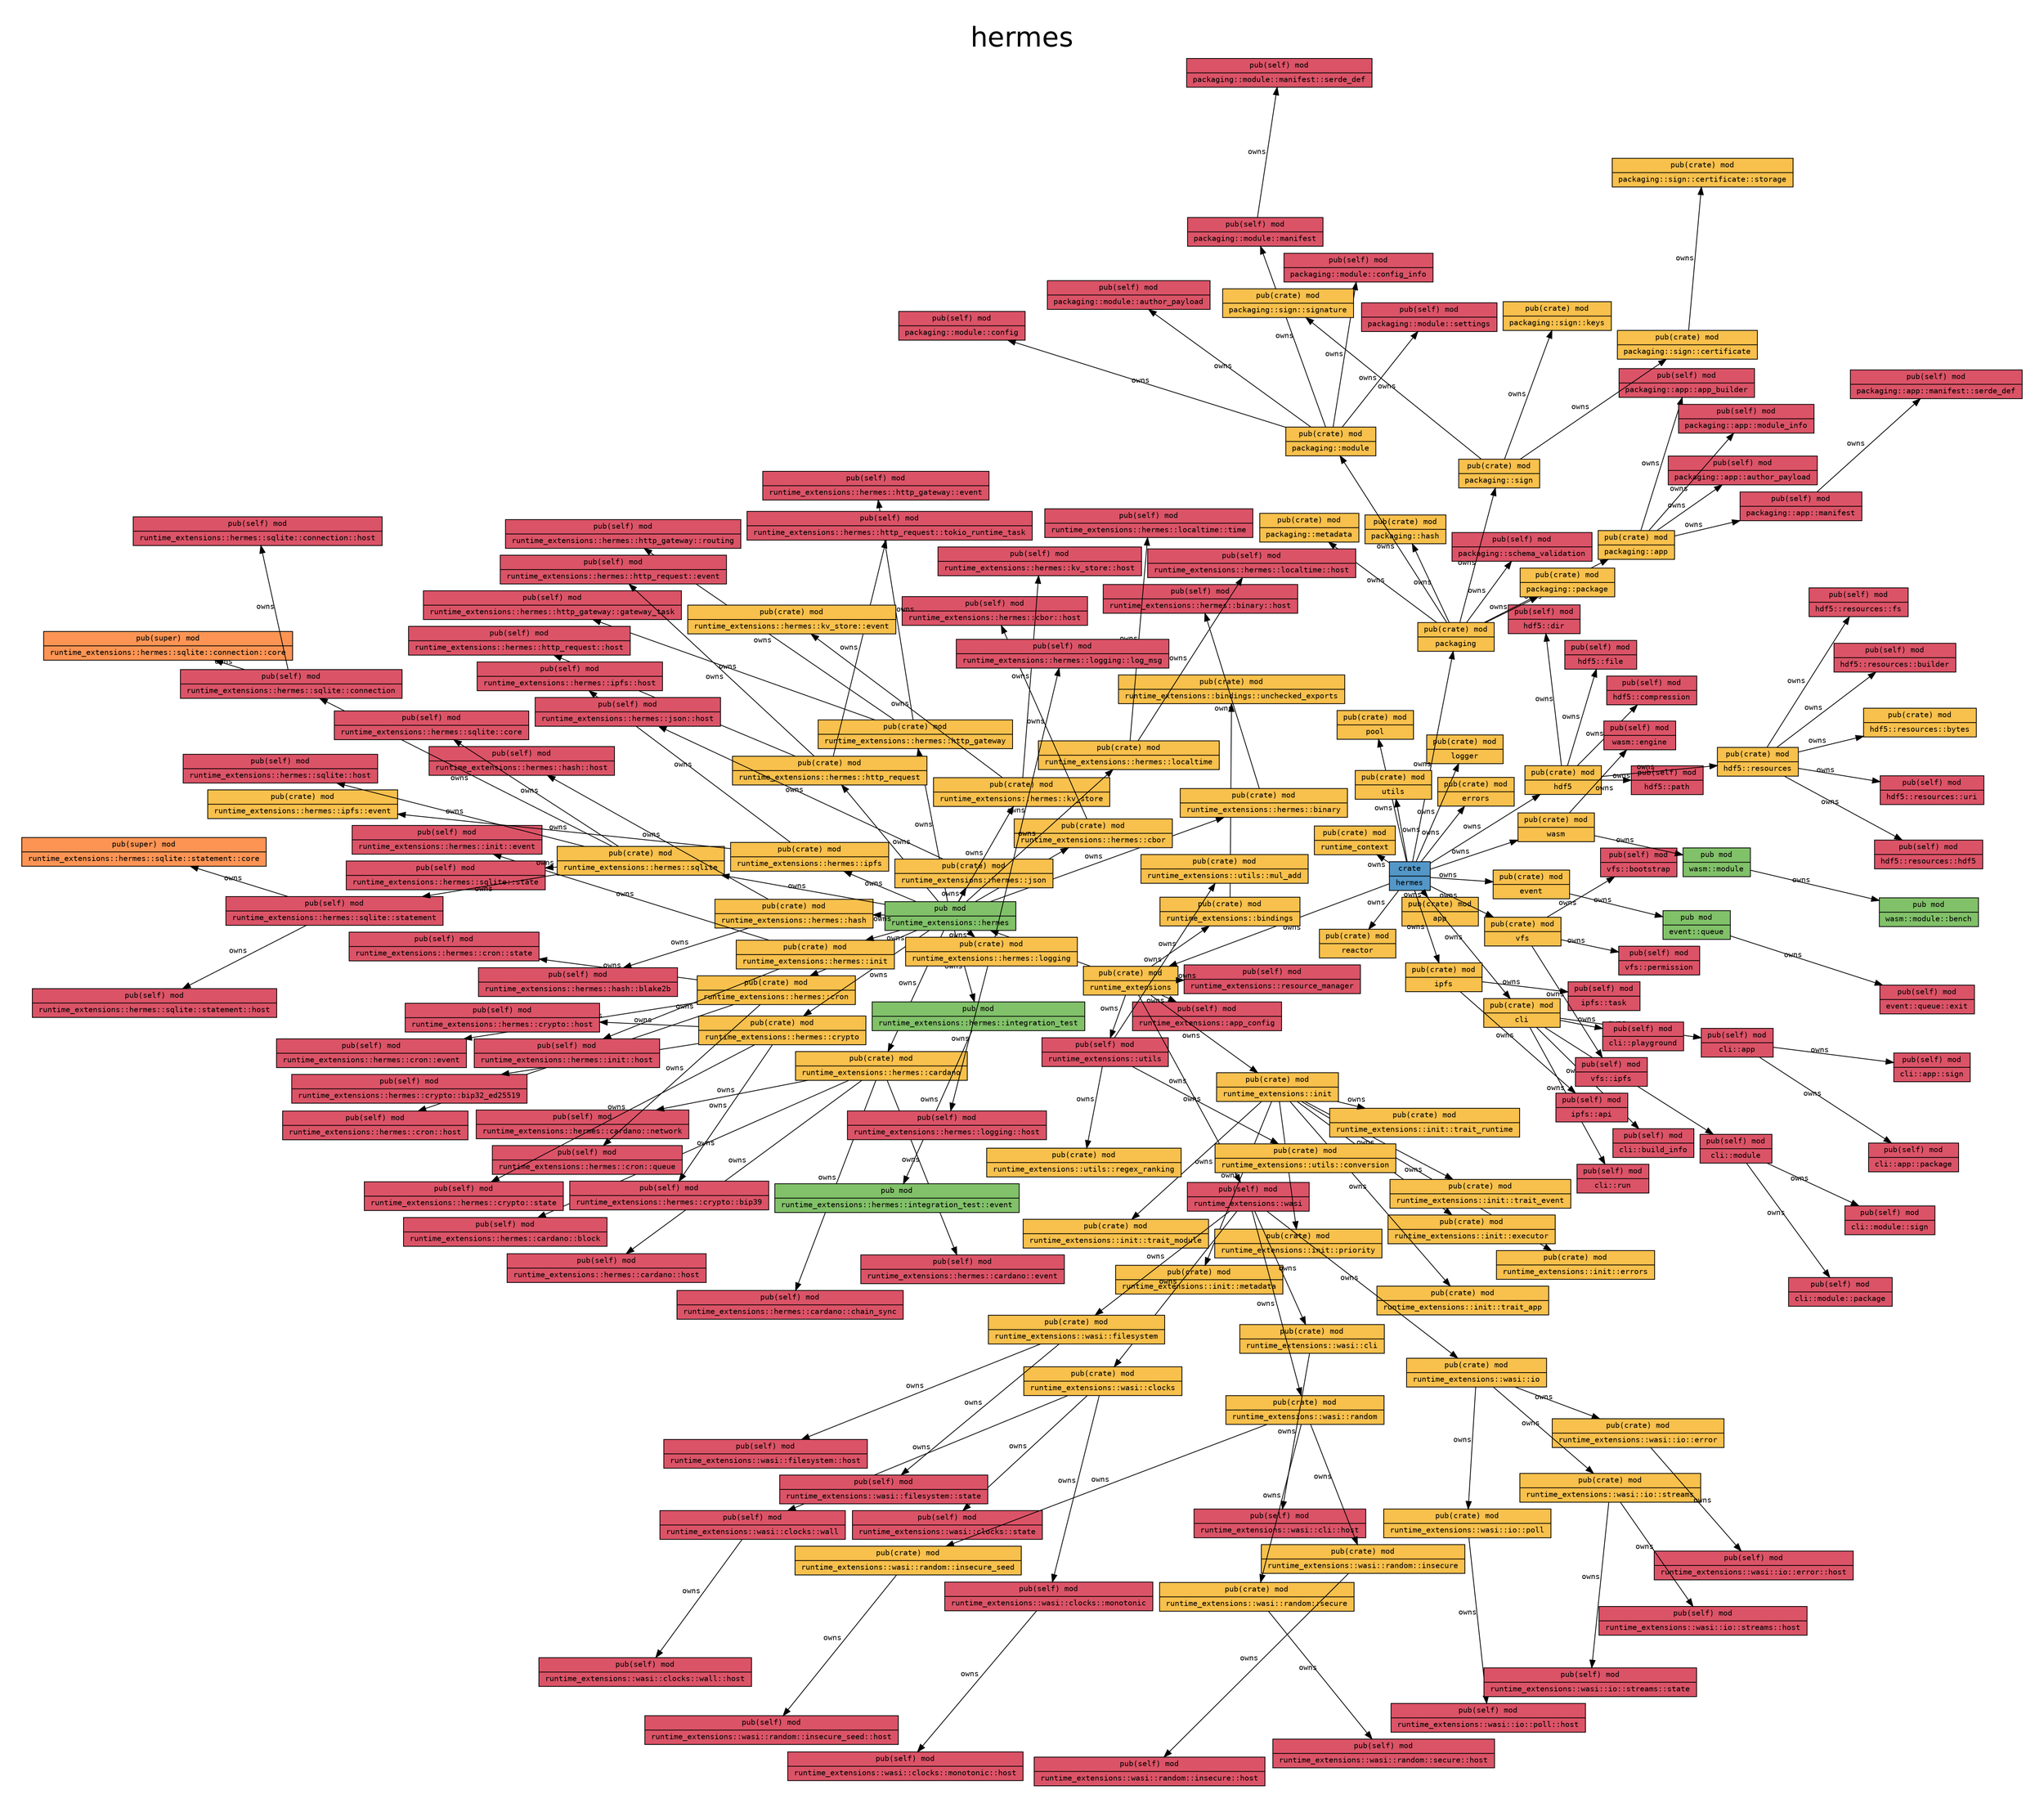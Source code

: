 digraph {

    graph [
        label="hermes",
        labelloc=t,

        pad=0.4,

        // Consider rendering the graph using a different layout algorithm, such as:
        // [dot, neato, twopi, circo, fdp, sfdp]
        layout=neato,
        overlap=false,
        splines="line",
        rankdir=LR,

        fontname="Helvetica", 
        fontsize="36",
    ];

    node [
        fontname="monospace",
        fontsize="10",
        shape="record",
        style="filled",
    ];

    edge [
        fontname="monospace",
        fontsize="10",
    ];

    "hermes" [label="crate|hermes", fillcolor="#5397c8"]; // "crate" node
    "hermes::app" [label="pub(crate) mod|app", fillcolor="#f8c04c"]; // "mod" node
    "hermes::cli" [label="pub(crate) mod|cli", fillcolor="#f8c04c"]; // "mod" node
    "hermes::cli::app" [label="pub(self) mod|cli::app", fillcolor="#db5367"]; // "mod" node
    "hermes::cli::app::package" [label="pub(self) mod|cli::app::package", fillcolor="#db5367"]; // "mod" node
    "hermes::cli::app::sign" [label="pub(self) mod|cli::app::sign", fillcolor="#db5367"]; // "mod" node
    "hermes::cli::build_info" [label="pub(self) mod|cli::build_info", fillcolor="#db5367"]; // "mod" node
    "hermes::cli::module" [label="pub(self) mod|cli::module", fillcolor="#db5367"]; // "mod" node
    "hermes::cli::module::package" [label="pub(self) mod|cli::module::package", fillcolor="#db5367"]; // "mod" node
    "hermes::cli::module::sign" [label="pub(self) mod|cli::module::sign", fillcolor="#db5367"]; // "mod" node
    "hermes::cli::playground" [label="pub(self) mod|cli::playground", fillcolor="#db5367"]; // "mod" node
    "hermes::cli::run" [label="pub(self) mod|cli::run", fillcolor="#db5367"]; // "mod" node
    "hermes::errors" [label="pub(crate) mod|errors", fillcolor="#f8c04c"]; // "mod" node
    "hermes::event" [label="pub(crate) mod|event", fillcolor="#f8c04c"]; // "mod" node
    "hermes::event::queue" [label="pub mod|event::queue", fillcolor="#81c169"]; // "mod" node
    "hermes::event::queue::exit" [label="pub(self) mod|event::queue::exit", fillcolor="#db5367"]; // "mod" node
    "hermes::hdf5" [label="pub(crate) mod|hdf5", fillcolor="#f8c04c"]; // "mod" node
    "hermes::hdf5::compression" [label="pub(self) mod|hdf5::compression", fillcolor="#db5367"]; // "mod" node
    "hermes::hdf5::dir" [label="pub(self) mod|hdf5::dir", fillcolor="#db5367"]; // "mod" node
    "hermes::hdf5::file" [label="pub(self) mod|hdf5::file", fillcolor="#db5367"]; // "mod" node
    "hermes::hdf5::path" [label="pub(self) mod|hdf5::path", fillcolor="#db5367"]; // "mod" node
    "hermes::hdf5::resources" [label="pub(crate) mod|hdf5::resources", fillcolor="#f8c04c"]; // "mod" node
    "hermes::hdf5::resources::builder" [label="pub(self) mod|hdf5::resources::builder", fillcolor="#db5367"]; // "mod" node
    "hermes::hdf5::resources::bytes" [label="pub(crate) mod|hdf5::resources::bytes", fillcolor="#f8c04c"]; // "mod" node
    "hermes::hdf5::resources::fs" [label="pub(self) mod|hdf5::resources::fs", fillcolor="#db5367"]; // "mod" node
    "hermes::hdf5::resources::hdf5" [label="pub(self) mod|hdf5::resources::hdf5", fillcolor="#db5367"]; // "mod" node
    "hermes::hdf5::resources::uri" [label="pub(self) mod|hdf5::resources::uri", fillcolor="#db5367"]; // "mod" node
    "hermes::ipfs" [label="pub(crate) mod|ipfs", fillcolor="#f8c04c"]; // "mod" node
    "hermes::ipfs::api" [label="pub(self) mod|ipfs::api", fillcolor="#db5367"]; // "mod" node
    "hermes::ipfs::task" [label="pub(self) mod|ipfs::task", fillcolor="#db5367"]; // "mod" node
    "hermes::logger" [label="pub(crate) mod|logger", fillcolor="#f8c04c"]; // "mod" node
    "hermes::packaging" [label="pub(crate) mod|packaging", fillcolor="#f8c04c"]; // "mod" node
    "hermes::packaging::app" [label="pub(crate) mod|packaging::app", fillcolor="#f8c04c"]; // "mod" node
    "hermes::packaging::app::app_builder" [label="pub(self) mod|packaging::app::app_builder", fillcolor="#db5367"]; // "mod" node
    "hermes::packaging::app::author_payload" [label="pub(self) mod|packaging::app::author_payload", fillcolor="#db5367"]; // "mod" node
    "hermes::packaging::app::manifest" [label="pub(self) mod|packaging::app::manifest", fillcolor="#db5367"]; // "mod" node
    "hermes::packaging::app::manifest::serde_def" [label="pub(self) mod|packaging::app::manifest::serde_def", fillcolor="#db5367"]; // "mod" node
    "hermes::packaging::app::module_info" [label="pub(self) mod|packaging::app::module_info", fillcolor="#db5367"]; // "mod" node
    "hermes::packaging::hash" [label="pub(crate) mod|packaging::hash", fillcolor="#f8c04c"]; // "mod" node
    "hermes::packaging::metadata" [label="pub(crate) mod|packaging::metadata", fillcolor="#f8c04c"]; // "mod" node
    "hermes::packaging::module" [label="pub(crate) mod|packaging::module", fillcolor="#f8c04c"]; // "mod" node
    "hermes::packaging::module::author_payload" [label="pub(self) mod|packaging::module::author_payload", fillcolor="#db5367"]; // "mod" node
    "hermes::packaging::module::config" [label="pub(self) mod|packaging::module::config", fillcolor="#db5367"]; // "mod" node
    "hermes::packaging::module::config_info" [label="pub(self) mod|packaging::module::config_info", fillcolor="#db5367"]; // "mod" node
    "hermes::packaging::module::manifest" [label="pub(self) mod|packaging::module::manifest", fillcolor="#db5367"]; // "mod" node
    "hermes::packaging::module::manifest::serde_def" [label="pub(self) mod|packaging::module::manifest::serde_def", fillcolor="#db5367"]; // "mod" node
    "hermes::packaging::module::settings" [label="pub(self) mod|packaging::module::settings", fillcolor="#db5367"]; // "mod" node
    "hermes::packaging::package" [label="pub(crate) mod|packaging::package", fillcolor="#f8c04c"]; // "mod" node
    "hermes::packaging::schema_validation" [label="pub(self) mod|packaging::schema_validation", fillcolor="#db5367"]; // "mod" node
    "hermes::packaging::sign" [label="pub(crate) mod|packaging::sign", fillcolor="#f8c04c"]; // "mod" node
    "hermes::packaging::sign::certificate" [label="pub(crate) mod|packaging::sign::certificate", fillcolor="#f8c04c"]; // "mod" node
    "hermes::packaging::sign::certificate::storage" [label="pub(crate) mod|packaging::sign::certificate::storage", fillcolor="#f8c04c"]; // "mod" node
    "hermes::packaging::sign::keys" [label="pub(crate) mod|packaging::sign::keys", fillcolor="#f8c04c"]; // "mod" node
    "hermes::packaging::sign::signature" [label="pub(crate) mod|packaging::sign::signature", fillcolor="#f8c04c"]; // "mod" node
    "hermes::pool" [label="pub(crate) mod|pool", fillcolor="#f8c04c"]; // "mod" node
    "hermes::reactor" [label="pub(crate) mod|reactor", fillcolor="#f8c04c"]; // "mod" node
    "hermes::runtime_context" [label="pub(crate) mod|runtime_context", fillcolor="#f8c04c"]; // "mod" node
    "hermes::runtime_extensions" [label="pub(crate) mod|runtime_extensions", fillcolor="#f8c04c"]; // "mod" node
    "hermes::runtime_extensions::app_config" [label="pub(self) mod|runtime_extensions::app_config", fillcolor="#db5367"]; // "mod" node
    "hermes::runtime_extensions::bindings" [label="pub(crate) mod|runtime_extensions::bindings", fillcolor="#f8c04c"]; // "mod" node
    "hermes::runtime_extensions::bindings::unchecked_exports" [label="pub(crate) mod|runtime_extensions::bindings::unchecked_exports", fillcolor="#f8c04c"]; // "mod" node
    "hermes::runtime_extensions::hermes" [label="pub mod|runtime_extensions::hermes", fillcolor="#81c169"]; // "mod" node
    "hermes::runtime_extensions::hermes::binary" [label="pub(crate) mod|runtime_extensions::hermes::binary", fillcolor="#f8c04c"]; // "mod" node
    "hermes::runtime_extensions::hermes::binary::host" [label="pub(self) mod|runtime_extensions::hermes::binary::host", fillcolor="#db5367"]; // "mod" node
    "hermes::runtime_extensions::hermes::cardano" [label="pub(crate) mod|runtime_extensions::hermes::cardano", fillcolor="#f8c04c"]; // "mod" node
    "hermes::runtime_extensions::hermes::cardano::block" [label="pub(self) mod|runtime_extensions::hermes::cardano::block", fillcolor="#db5367"]; // "mod" node
    "hermes::runtime_extensions::hermes::cardano::chain_sync" [label="pub(self) mod|runtime_extensions::hermes::cardano::chain_sync", fillcolor="#db5367"]; // "mod" node
    "hermes::runtime_extensions::hermes::cardano::event" [label="pub(self) mod|runtime_extensions::hermes::cardano::event", fillcolor="#db5367"]; // "mod" node
    "hermes::runtime_extensions::hermes::cardano::host" [label="pub(self) mod|runtime_extensions::hermes::cardano::host", fillcolor="#db5367"]; // "mod" node
    "hermes::runtime_extensions::hermes::cardano::network" [label="pub(self) mod|runtime_extensions::hermes::cardano::network", fillcolor="#db5367"]; // "mod" node
    "hermes::runtime_extensions::hermes::cbor" [label="pub(crate) mod|runtime_extensions::hermes::cbor", fillcolor="#f8c04c"]; // "mod" node
    "hermes::runtime_extensions::hermes::cbor::host" [label="pub(self) mod|runtime_extensions::hermes::cbor::host", fillcolor="#db5367"]; // "mod" node
    "hermes::runtime_extensions::hermes::cron" [label="pub(crate) mod|runtime_extensions::hermes::cron", fillcolor="#f8c04c"]; // "mod" node
    "hermes::runtime_extensions::hermes::cron::event" [label="pub(self) mod|runtime_extensions::hermes::cron::event", fillcolor="#db5367"]; // "mod" node
    "hermes::runtime_extensions::hermes::cron::host" [label="pub(self) mod|runtime_extensions::hermes::cron::host", fillcolor="#db5367"]; // "mod" node
    "hermes::runtime_extensions::hermes::cron::queue" [label="pub(self) mod|runtime_extensions::hermes::cron::queue", fillcolor="#db5367"]; // "mod" node
    "hermes::runtime_extensions::hermes::cron::state" [label="pub(self) mod|runtime_extensions::hermes::cron::state", fillcolor="#db5367"]; // "mod" node
    "hermes::runtime_extensions::hermes::crypto" [label="pub(crate) mod|runtime_extensions::hermes::crypto", fillcolor="#f8c04c"]; // "mod" node
    "hermes::runtime_extensions::hermes::crypto::bip32_ed25519" [label="pub(self) mod|runtime_extensions::hermes::crypto::bip32_ed25519", fillcolor="#db5367"]; // "mod" node
    "hermes::runtime_extensions::hermes::crypto::bip39" [label="pub(self) mod|runtime_extensions::hermes::crypto::bip39", fillcolor="#db5367"]; // "mod" node
    "hermes::runtime_extensions::hermes::crypto::host" [label="pub(self) mod|runtime_extensions::hermes::crypto::host", fillcolor="#db5367"]; // "mod" node
    "hermes::runtime_extensions::hermes::crypto::state" [label="pub(self) mod|runtime_extensions::hermes::crypto::state", fillcolor="#db5367"]; // "mod" node
    "hermes::runtime_extensions::hermes::hash" [label="pub(crate) mod|runtime_extensions::hermes::hash", fillcolor="#f8c04c"]; // "mod" node
    "hermes::runtime_extensions::hermes::hash::blake2b" [label="pub(self) mod|runtime_extensions::hermes::hash::blake2b", fillcolor="#db5367"]; // "mod" node
    "hermes::runtime_extensions::hermes::hash::host" [label="pub(self) mod|runtime_extensions::hermes::hash::host", fillcolor="#db5367"]; // "mod" node
    "hermes::runtime_extensions::hermes::http_gateway" [label="pub(crate) mod|runtime_extensions::hermes::http_gateway", fillcolor="#f8c04c"]; // "mod" node
    "hermes::runtime_extensions::hermes::http_gateway::event" [label="pub(self) mod|runtime_extensions::hermes::http_gateway::event", fillcolor="#db5367"]; // "mod" node
    "hermes::runtime_extensions::hermes::http_gateway::gateway_task" [label="pub(self) mod|runtime_extensions::hermes::http_gateway::gateway_task", fillcolor="#db5367"]; // "mod" node
    "hermes::runtime_extensions::hermes::http_gateway::routing" [label="pub(self) mod|runtime_extensions::hermes::http_gateway::routing", fillcolor="#db5367"]; // "mod" node
    "hermes::runtime_extensions::hermes::http_request" [label="pub(crate) mod|runtime_extensions::hermes::http_request", fillcolor="#f8c04c"]; // "mod" node
    "hermes::runtime_extensions::hermes::http_request::event" [label="pub(self) mod|runtime_extensions::hermes::http_request::event", fillcolor="#db5367"]; // "mod" node
    "hermes::runtime_extensions::hermes::http_request::host" [label="pub(self) mod|runtime_extensions::hermes::http_request::host", fillcolor="#db5367"]; // "mod" node
    "hermes::runtime_extensions::hermes::http_request::tokio_runtime_task" [label="pub(self) mod|runtime_extensions::hermes::http_request::tokio_runtime_task", fillcolor="#db5367"]; // "mod" node
    "hermes::runtime_extensions::hermes::init" [label="pub(crate) mod|runtime_extensions::hermes::init", fillcolor="#f8c04c"]; // "mod" node
    "hermes::runtime_extensions::hermes::init::event" [label="pub(self) mod|runtime_extensions::hermes::init::event", fillcolor="#db5367"]; // "mod" node
    "hermes::runtime_extensions::hermes::init::host" [label="pub(self) mod|runtime_extensions::hermes::init::host", fillcolor="#db5367"]; // "mod" node
    "hermes::runtime_extensions::hermes::integration_test" [label="pub mod|runtime_extensions::hermes::integration_test", fillcolor="#81c169"]; // "mod" node
    "hermes::runtime_extensions::hermes::integration_test::event" [label="pub mod|runtime_extensions::hermes::integration_test::event", fillcolor="#81c169"]; // "mod" node
    "hermes::runtime_extensions::hermes::ipfs" [label="pub(crate) mod|runtime_extensions::hermes::ipfs", fillcolor="#f8c04c"]; // "mod" node
    "hermes::runtime_extensions::hermes::ipfs::event" [label="pub(crate) mod|runtime_extensions::hermes::ipfs::event", fillcolor="#f8c04c"]; // "mod" node
    "hermes::runtime_extensions::hermes::ipfs::host" [label="pub(self) mod|runtime_extensions::hermes::ipfs::host", fillcolor="#db5367"]; // "mod" node
    "hermes::runtime_extensions::hermes::json" [label="pub(crate) mod|runtime_extensions::hermes::json", fillcolor="#f8c04c"]; // "mod" node
    "hermes::runtime_extensions::hermes::json::host" [label="pub(self) mod|runtime_extensions::hermes::json::host", fillcolor="#db5367"]; // "mod" node
    "hermes::runtime_extensions::hermes::kv_store" [label="pub(crate) mod|runtime_extensions::hermes::kv_store", fillcolor="#f8c04c"]; // "mod" node
    "hermes::runtime_extensions::hermes::kv_store::event" [label="pub(crate) mod|runtime_extensions::hermes::kv_store::event", fillcolor="#f8c04c"]; // "mod" node
    "hermes::runtime_extensions::hermes::kv_store::host" [label="pub(self) mod|runtime_extensions::hermes::kv_store::host", fillcolor="#db5367"]; // "mod" node
    "hermes::runtime_extensions::hermes::localtime" [label="pub(crate) mod|runtime_extensions::hermes::localtime", fillcolor="#f8c04c"]; // "mod" node
    "hermes::runtime_extensions::hermes::localtime::host" [label="pub(self) mod|runtime_extensions::hermes::localtime::host", fillcolor="#db5367"]; // "mod" node
    "hermes::runtime_extensions::hermes::localtime::time" [label="pub(self) mod|runtime_extensions::hermes::localtime::time", fillcolor="#db5367"]; // "mod" node
    "hermes::runtime_extensions::hermes::logging" [label="pub(crate) mod|runtime_extensions::hermes::logging", fillcolor="#f8c04c"]; // "mod" node
    "hermes::runtime_extensions::hermes::logging::host" [label="pub(self) mod|runtime_extensions::hermes::logging::host", fillcolor="#db5367"]; // "mod" node
    "hermes::runtime_extensions::hermes::logging::log_msg" [label="pub(self) mod|runtime_extensions::hermes::logging::log_msg", fillcolor="#db5367"]; // "mod" node
    "hermes::runtime_extensions::hermes::sqlite" [label="pub(crate) mod|runtime_extensions::hermes::sqlite", fillcolor="#f8c04c"]; // "mod" node
    "hermes::runtime_extensions::hermes::sqlite::connection" [label="pub(self) mod|runtime_extensions::hermes::sqlite::connection", fillcolor="#db5367"]; // "mod" node
    "hermes::runtime_extensions::hermes::sqlite::connection::core" [label="pub(super) mod|runtime_extensions::hermes::sqlite::connection::core", fillcolor="#fe9454"]; // "mod" node
    "hermes::runtime_extensions::hermes::sqlite::connection::host" [label="pub(self) mod|runtime_extensions::hermes::sqlite::connection::host", fillcolor="#db5367"]; // "mod" node
    "hermes::runtime_extensions::hermes::sqlite::core" [label="pub(self) mod|runtime_extensions::hermes::sqlite::core", fillcolor="#db5367"]; // "mod" node
    "hermes::runtime_extensions::hermes::sqlite::host" [label="pub(self) mod|runtime_extensions::hermes::sqlite::host", fillcolor="#db5367"]; // "mod" node
    "hermes::runtime_extensions::hermes::sqlite::state" [label="pub(self) mod|runtime_extensions::hermes::sqlite::state", fillcolor="#db5367"]; // "mod" node
    "hermes::runtime_extensions::hermes::sqlite::statement" [label="pub(self) mod|runtime_extensions::hermes::sqlite::statement", fillcolor="#db5367"]; // "mod" node
    "hermes::runtime_extensions::hermes::sqlite::statement::core" [label="pub(super) mod|runtime_extensions::hermes::sqlite::statement::core", fillcolor="#fe9454"]; // "mod" node
    "hermes::runtime_extensions::hermes::sqlite::statement::host" [label="pub(self) mod|runtime_extensions::hermes::sqlite::statement::host", fillcolor="#db5367"]; // "mod" node
    "hermes::runtime_extensions::init" [label="pub(crate) mod|runtime_extensions::init", fillcolor="#f8c04c"]; // "mod" node
    "hermes::runtime_extensions::init::errors" [label="pub(crate) mod|runtime_extensions::init::errors", fillcolor="#f8c04c"]; // "mod" node
    "hermes::runtime_extensions::init::executor" [label="pub(crate) mod|runtime_extensions::init::executor", fillcolor="#f8c04c"]; // "mod" node
    "hermes::runtime_extensions::init::metadata" [label="pub(crate) mod|runtime_extensions::init::metadata", fillcolor="#f8c04c"]; // "mod" node
    "hermes::runtime_extensions::init::priority" [label="pub(crate) mod|runtime_extensions::init::priority", fillcolor="#f8c04c"]; // "mod" node
    "hermes::runtime_extensions::init::trait_app" [label="pub(crate) mod|runtime_extensions::init::trait_app", fillcolor="#f8c04c"]; // "mod" node
    "hermes::runtime_extensions::init::trait_event" [label="pub(crate) mod|runtime_extensions::init::trait_event", fillcolor="#f8c04c"]; // "mod" node
    "hermes::runtime_extensions::init::trait_module" [label="pub(crate) mod|runtime_extensions::init::trait_module", fillcolor="#f8c04c"]; // "mod" node
    "hermes::runtime_extensions::init::trait_runtime" [label="pub(crate) mod|runtime_extensions::init::trait_runtime", fillcolor="#f8c04c"]; // "mod" node
    "hermes::runtime_extensions::resource_manager" [label="pub(self) mod|runtime_extensions::resource_manager", fillcolor="#db5367"]; // "mod" node
    "hermes::runtime_extensions::utils" [label="pub(self) mod|runtime_extensions::utils", fillcolor="#db5367"]; // "mod" node
    "hermes::runtime_extensions::utils::conversion" [label="pub(crate) mod|runtime_extensions::utils::conversion", fillcolor="#f8c04c"]; // "mod" node
    "hermes::runtime_extensions::utils::mul_add" [label="pub(crate) mod|runtime_extensions::utils::mul_add", fillcolor="#f8c04c"]; // "mod" node
    "hermes::runtime_extensions::utils::regex_ranking" [label="pub(crate) mod|runtime_extensions::utils::regex_ranking", fillcolor="#f8c04c"]; // "mod" node
    "hermes::runtime_extensions::wasi" [label="pub(self) mod|runtime_extensions::wasi", fillcolor="#db5367"]; // "mod" node
    "hermes::runtime_extensions::wasi::cli" [label="pub(crate) mod|runtime_extensions::wasi::cli", fillcolor="#f8c04c"]; // "mod" node
    "hermes::runtime_extensions::wasi::cli::host" [label="pub(self) mod|runtime_extensions::wasi::cli::host", fillcolor="#db5367"]; // "mod" node
    "hermes::runtime_extensions::wasi::clocks" [label="pub(crate) mod|runtime_extensions::wasi::clocks", fillcolor="#f8c04c"]; // "mod" node
    "hermes::runtime_extensions::wasi::clocks::monotonic" [label="pub(self) mod|runtime_extensions::wasi::clocks::monotonic", fillcolor="#db5367"]; // "mod" node
    "hermes::runtime_extensions::wasi::clocks::monotonic::host" [label="pub(self) mod|runtime_extensions::wasi::clocks::monotonic::host", fillcolor="#db5367"]; // "mod" node
    "hermes::runtime_extensions::wasi::clocks::state" [label="pub(self) mod|runtime_extensions::wasi::clocks::state", fillcolor="#db5367"]; // "mod" node
    "hermes::runtime_extensions::wasi::clocks::wall" [label="pub(self) mod|runtime_extensions::wasi::clocks::wall", fillcolor="#db5367"]; // "mod" node
    "hermes::runtime_extensions::wasi::clocks::wall::host" [label="pub(self) mod|runtime_extensions::wasi::clocks::wall::host", fillcolor="#db5367"]; // "mod" node
    "hermes::runtime_extensions::wasi::filesystem" [label="pub(crate) mod|runtime_extensions::wasi::filesystem", fillcolor="#f8c04c"]; // "mod" node
    "hermes::runtime_extensions::wasi::filesystem::host" [label="pub(self) mod|runtime_extensions::wasi::filesystem::host", fillcolor="#db5367"]; // "mod" node
    "hermes::runtime_extensions::wasi::filesystem::state" [label="pub(self) mod|runtime_extensions::wasi::filesystem::state", fillcolor="#db5367"]; // "mod" node
    "hermes::runtime_extensions::wasi::io" [label="pub(crate) mod|runtime_extensions::wasi::io", fillcolor="#f8c04c"]; // "mod" node
    "hermes::runtime_extensions::wasi::io::error" [label="pub(crate) mod|runtime_extensions::wasi::io::error", fillcolor="#f8c04c"]; // "mod" node
    "hermes::runtime_extensions::wasi::io::error::host" [label="pub(self) mod|runtime_extensions::wasi::io::error::host", fillcolor="#db5367"]; // "mod" node
    "hermes::runtime_extensions::wasi::io::poll" [label="pub(crate) mod|runtime_extensions::wasi::io::poll", fillcolor="#f8c04c"]; // "mod" node
    "hermes::runtime_extensions::wasi::io::poll::host" [label="pub(self) mod|runtime_extensions::wasi::io::poll::host", fillcolor="#db5367"]; // "mod" node
    "hermes::runtime_extensions::wasi::io::streams" [label="pub(crate) mod|runtime_extensions::wasi::io::streams", fillcolor="#f8c04c"]; // "mod" node
    "hermes::runtime_extensions::wasi::io::streams::host" [label="pub(self) mod|runtime_extensions::wasi::io::streams::host", fillcolor="#db5367"]; // "mod" node
    "hermes::runtime_extensions::wasi::io::streams::state" [label="pub(self) mod|runtime_extensions::wasi::io::streams::state", fillcolor="#db5367"]; // "mod" node
    "hermes::runtime_extensions::wasi::random" [label="pub(crate) mod|runtime_extensions::wasi::random", fillcolor="#f8c04c"]; // "mod" node
    "hermes::runtime_extensions::wasi::random::insecure" [label="pub(crate) mod|runtime_extensions::wasi::random::insecure", fillcolor="#f8c04c"]; // "mod" node
    "hermes::runtime_extensions::wasi::random::insecure::host" [label="pub(self) mod|runtime_extensions::wasi::random::insecure::host", fillcolor="#db5367"]; // "mod" node
    "hermes::runtime_extensions::wasi::random::insecure_seed" [label="pub(crate) mod|runtime_extensions::wasi::random::insecure_seed", fillcolor="#f8c04c"]; // "mod" node
    "hermes::runtime_extensions::wasi::random::insecure_seed::host" [label="pub(self) mod|runtime_extensions::wasi::random::insecure_seed::host", fillcolor="#db5367"]; // "mod" node
    "hermes::runtime_extensions::wasi::random::secure" [label="pub(crate) mod|runtime_extensions::wasi::random::secure", fillcolor="#f8c04c"]; // "mod" node
    "hermes::runtime_extensions::wasi::random::secure::host" [label="pub(self) mod|runtime_extensions::wasi::random::secure::host", fillcolor="#db5367"]; // "mod" node
    "hermes::utils" [label="pub(crate) mod|utils", fillcolor="#f8c04c"]; // "mod" node
    "hermes::vfs" [label="pub(crate) mod|vfs", fillcolor="#f8c04c"]; // "mod" node
    "hermes::vfs::bootstrap" [label="pub(self) mod|vfs::bootstrap", fillcolor="#db5367"]; // "mod" node
    "hermes::vfs::ipfs" [label="pub(self) mod|vfs::ipfs", fillcolor="#db5367"]; // "mod" node
    "hermes::vfs::permission" [label="pub(self) mod|vfs::permission", fillcolor="#db5367"]; // "mod" node
    "hermes::wasm" [label="pub(crate) mod|wasm", fillcolor="#f8c04c"]; // "mod" node
    "hermes::wasm::engine" [label="pub(self) mod|wasm::engine", fillcolor="#db5367"]; // "mod" node
    "hermes::wasm::module" [label="pub mod|wasm::module", fillcolor="#81c169"]; // "mod" node
    "hermes::wasm::module::bench" [label="pub mod|wasm::module::bench", fillcolor="#81c169"]; // "mod" node

    "hermes" -> "hermes::app" [label="owns", color="#000000", style="solid"] [constraint=true]; // "owns" edge
    "hermes" -> "hermes::cli" [label="owns", color="#000000", style="solid"] [constraint=true]; // "owns" edge
    "hermes" -> "hermes::errors" [label="owns", color="#000000", style="solid"] [constraint=true]; // "owns" edge
    "hermes" -> "hermes::event" [label="owns", color="#000000", style="solid"] [constraint=true]; // "owns" edge
    "hermes" -> "hermes::hdf5" [label="owns", color="#000000", style="solid"] [constraint=true]; // "owns" edge
    "hermes" -> "hermes::ipfs" [label="owns", color="#000000", style="solid"] [constraint=true]; // "owns" edge
    "hermes" -> "hermes::logger" [label="owns", color="#000000", style="solid"] [constraint=true]; // "owns" edge
    "hermes" -> "hermes::packaging" [label="owns", color="#000000", style="solid"] [constraint=true]; // "owns" edge
    "hermes" -> "hermes::pool" [label="owns", color="#000000", style="solid"] [constraint=true]; // "owns" edge
    "hermes" -> "hermes::reactor" [label="owns", color="#000000", style="solid"] [constraint=true]; // "owns" edge
    "hermes" -> "hermes::runtime_context" [label="owns", color="#000000", style="solid"] [constraint=true]; // "owns" edge
    "hermes" -> "hermes::runtime_extensions" [label="owns", color="#000000", style="solid"] [constraint=true]; // "owns" edge
    "hermes" -> "hermes::utils" [label="owns", color="#000000", style="solid"] [constraint=true]; // "owns" edge
    "hermes" -> "hermes::vfs" [label="owns", color="#000000", style="solid"] [constraint=true]; // "owns" edge
    "hermes" -> "hermes::wasm" [label="owns", color="#000000", style="solid"] [constraint=true]; // "owns" edge
    "hermes::cli" -> "hermes::cli::app" [label="owns", color="#000000", style="solid"] [constraint=true]; // "owns" edge
    "hermes::cli" -> "hermes::cli::build_info" [label="owns", color="#000000", style="solid"] [constraint=true]; // "owns" edge
    "hermes::cli" -> "hermes::cli::module" [label="owns", color="#000000", style="solid"] [constraint=true]; // "owns" edge
    "hermes::cli" -> "hermes::cli::playground" [label="owns", color="#000000", style="solid"] [constraint=true]; // "owns" edge
    "hermes::cli" -> "hermes::cli::run" [label="owns", color="#000000", style="solid"] [constraint=true]; // "owns" edge
    "hermes::cli::app" -> "hermes::cli::app::package" [label="owns", color="#000000", style="solid"] [constraint=true]; // "owns" edge
    "hermes::cli::app" -> "hermes::cli::app::sign" [label="owns", color="#000000", style="solid"] [constraint=true]; // "owns" edge
    "hermes::cli::module" -> "hermes::cli::module::package" [label="owns", color="#000000", style="solid"] [constraint=true]; // "owns" edge
    "hermes::cli::module" -> "hermes::cli::module::sign" [label="owns", color="#000000", style="solid"] [constraint=true]; // "owns" edge
    "hermes::event" -> "hermes::event::queue" [label="owns", color="#000000", style="solid"] [constraint=true]; // "owns" edge
    "hermes::event::queue" -> "hermes::event::queue::exit" [label="owns", color="#000000", style="solid"] [constraint=true]; // "owns" edge
    "hermes::hdf5" -> "hermes::hdf5::compression" [label="owns", color="#000000", style="solid"] [constraint=true]; // "owns" edge
    "hermes::hdf5" -> "hermes::hdf5::dir" [label="owns", color="#000000", style="solid"] [constraint=true]; // "owns" edge
    "hermes::hdf5" -> "hermes::hdf5::file" [label="owns", color="#000000", style="solid"] [constraint=true]; // "owns" edge
    "hermes::hdf5" -> "hermes::hdf5::path" [label="owns", color="#000000", style="solid"] [constraint=true]; // "owns" edge
    "hermes::hdf5" -> "hermes::hdf5::resources" [label="owns", color="#000000", style="solid"] [constraint=true]; // "owns" edge
    "hermes::hdf5::resources" -> "hermes::hdf5::resources::builder" [label="owns", color="#000000", style="solid"] [constraint=true]; // "owns" edge
    "hermes::hdf5::resources" -> "hermes::hdf5::resources::bytes" [label="owns", color="#000000", style="solid"] [constraint=true]; // "owns" edge
    "hermes::hdf5::resources" -> "hermes::hdf5::resources::fs" [label="owns", color="#000000", style="solid"] [constraint=true]; // "owns" edge
    "hermes::hdf5::resources" -> "hermes::hdf5::resources::hdf5" [label="owns", color="#000000", style="solid"] [constraint=true]; // "owns" edge
    "hermes::hdf5::resources" -> "hermes::hdf5::resources::uri" [label="owns", color="#000000", style="solid"] [constraint=true]; // "owns" edge
    "hermes::ipfs" -> "hermes::ipfs::api" [label="owns", color="#000000", style="solid"] [constraint=true]; // "owns" edge
    "hermes::ipfs" -> "hermes::ipfs::task" [label="owns", color="#000000", style="solid"] [constraint=true]; // "owns" edge
    "hermes::packaging" -> "hermes::packaging::app" [label="owns", color="#000000", style="solid"] [constraint=true]; // "owns" edge
    "hermes::packaging" -> "hermes::packaging::hash" [label="owns", color="#000000", style="solid"] [constraint=true]; // "owns" edge
    "hermes::packaging" -> "hermes::packaging::metadata" [label="owns", color="#000000", style="solid"] [constraint=true]; // "owns" edge
    "hermes::packaging" -> "hermes::packaging::module" [label="owns", color="#000000", style="solid"] [constraint=true]; // "owns" edge
    "hermes::packaging" -> "hermes::packaging::package" [label="owns", color="#000000", style="solid"] [constraint=true]; // "owns" edge
    "hermes::packaging" -> "hermes::packaging::schema_validation" [label="owns", color="#000000", style="solid"] [constraint=true]; // "owns" edge
    "hermes::packaging" -> "hermes::packaging::sign" [label="owns", color="#000000", style="solid"] [constraint=true]; // "owns" edge
    "hermes::packaging::app" -> "hermes::packaging::app::app_builder" [label="owns", color="#000000", style="solid"] [constraint=true]; // "owns" edge
    "hermes::packaging::app" -> "hermes::packaging::app::author_payload" [label="owns", color="#000000", style="solid"] [constraint=true]; // "owns" edge
    "hermes::packaging::app" -> "hermes::packaging::app::manifest" [label="owns", color="#000000", style="solid"] [constraint=true]; // "owns" edge
    "hermes::packaging::app" -> "hermes::packaging::app::module_info" [label="owns", color="#000000", style="solid"] [constraint=true]; // "owns" edge
    "hermes::packaging::app::manifest" -> "hermes::packaging::app::manifest::serde_def" [label="owns", color="#000000", style="solid"] [constraint=true]; // "owns" edge
    "hermes::packaging::module" -> "hermes::packaging::module::author_payload" [label="owns", color="#000000", style="solid"] [constraint=true]; // "owns" edge
    "hermes::packaging::module" -> "hermes::packaging::module::config" [label="owns", color="#000000", style="solid"] [constraint=true]; // "owns" edge
    "hermes::packaging::module" -> "hermes::packaging::module::config_info" [label="owns", color="#000000", style="solid"] [constraint=true]; // "owns" edge
    "hermes::packaging::module" -> "hermes::packaging::module::manifest" [label="owns", color="#000000", style="solid"] [constraint=true]; // "owns" edge
    "hermes::packaging::module" -> "hermes::packaging::module::settings" [label="owns", color="#000000", style="solid"] [constraint=true]; // "owns" edge
    "hermes::packaging::module::manifest" -> "hermes::packaging::module::manifest::serde_def" [label="owns", color="#000000", style="solid"] [constraint=true]; // "owns" edge
    "hermes::packaging::sign" -> "hermes::packaging::sign::certificate" [label="owns", color="#000000", style="solid"] [constraint=true]; // "owns" edge
    "hermes::packaging::sign" -> "hermes::packaging::sign::keys" [label="owns", color="#000000", style="solid"] [constraint=true]; // "owns" edge
    "hermes::packaging::sign" -> "hermes::packaging::sign::signature" [label="owns", color="#000000", style="solid"] [constraint=true]; // "owns" edge
    "hermes::packaging::sign::certificate" -> "hermes::packaging::sign::certificate::storage" [label="owns", color="#000000", style="solid"] [constraint=true]; // "owns" edge
    "hermes::runtime_extensions" -> "hermes::runtime_extensions::app_config" [label="owns", color="#000000", style="solid"] [constraint=true]; // "owns" edge
    "hermes::runtime_extensions" -> "hermes::runtime_extensions::bindings" [label="owns", color="#000000", style="solid"] [constraint=true]; // "owns" edge
    "hermes::runtime_extensions" -> "hermes::runtime_extensions::hermes" [label="owns", color="#000000", style="solid"] [constraint=true]; // "owns" edge
    "hermes::runtime_extensions" -> "hermes::runtime_extensions::init" [label="owns", color="#000000", style="solid"] [constraint=true]; // "owns" edge
    "hermes::runtime_extensions" -> "hermes::runtime_extensions::resource_manager" [label="owns", color="#000000", style="solid"] [constraint=true]; // "owns" edge
    "hermes::runtime_extensions" -> "hermes::runtime_extensions::utils" [label="owns", color="#000000", style="solid"] [constraint=true]; // "owns" edge
    "hermes::runtime_extensions" -> "hermes::runtime_extensions::wasi" [label="owns", color="#000000", style="solid"] [constraint=true]; // "owns" edge
    "hermes::runtime_extensions::bindings" -> "hermes::runtime_extensions::bindings::unchecked_exports" [label="owns", color="#000000", style="solid"] [constraint=true]; // "owns" edge
    "hermes::runtime_extensions::hermes" -> "hermes::runtime_extensions::hermes::binary" [label="owns", color="#000000", style="solid"] [constraint=true]; // "owns" edge
    "hermes::runtime_extensions::hermes" -> "hermes::runtime_extensions::hermes::cardano" [label="owns", color="#000000", style="solid"] [constraint=true]; // "owns" edge
    "hermes::runtime_extensions::hermes" -> "hermes::runtime_extensions::hermes::cbor" [label="owns", color="#000000", style="solid"] [constraint=true]; // "owns" edge
    "hermes::runtime_extensions::hermes" -> "hermes::runtime_extensions::hermes::cron" [label="owns", color="#000000", style="solid"] [constraint=true]; // "owns" edge
    "hermes::runtime_extensions::hermes" -> "hermes::runtime_extensions::hermes::crypto" [label="owns", color="#000000", style="solid"] [constraint=true]; // "owns" edge
    "hermes::runtime_extensions::hermes" -> "hermes::runtime_extensions::hermes::hash" [label="owns", color="#000000", style="solid"] [constraint=true]; // "owns" edge
    "hermes::runtime_extensions::hermes" -> "hermes::runtime_extensions::hermes::http_gateway" [label="owns", color="#000000", style="solid"] [constraint=true]; // "owns" edge
    "hermes::runtime_extensions::hermes" -> "hermes::runtime_extensions::hermes::http_request" [label="owns", color="#000000", style="solid"] [constraint=true]; // "owns" edge
    "hermes::runtime_extensions::hermes" -> "hermes::runtime_extensions::hermes::init" [label="owns", color="#000000", style="solid"] [constraint=true]; // "owns" edge
    "hermes::runtime_extensions::hermes" -> "hermes::runtime_extensions::hermes::integration_test" [label="owns", color="#000000", style="solid"] [constraint=true]; // "owns" edge
    "hermes::runtime_extensions::hermes" -> "hermes::runtime_extensions::hermes::ipfs" [label="owns", color="#000000", style="solid"] [constraint=true]; // "owns" edge
    "hermes::runtime_extensions::hermes" -> "hermes::runtime_extensions::hermes::json" [label="owns", color="#000000", style="solid"] [constraint=true]; // "owns" edge
    "hermes::runtime_extensions::hermes" -> "hermes::runtime_extensions::hermes::kv_store" [label="owns", color="#000000", style="solid"] [constraint=true]; // "owns" edge
    "hermes::runtime_extensions::hermes" -> "hermes::runtime_extensions::hermes::localtime" [label="owns", color="#000000", style="solid"] [constraint=true]; // "owns" edge
    "hermes::runtime_extensions::hermes" -> "hermes::runtime_extensions::hermes::logging" [label="owns", color="#000000", style="solid"] [constraint=true]; // "owns" edge
    "hermes::runtime_extensions::hermes" -> "hermes::runtime_extensions::hermes::sqlite" [label="owns", color="#000000", style="solid"] [constraint=true]; // "owns" edge
    "hermes::runtime_extensions::hermes::binary" -> "hermes::runtime_extensions::hermes::binary::host" [label="owns", color="#000000", style="solid"] [constraint=true]; // "owns" edge
    "hermes::runtime_extensions::hermes::cardano" -> "hermes::runtime_extensions::hermes::cardano::block" [label="owns", color="#000000", style="solid"] [constraint=true]; // "owns" edge
    "hermes::runtime_extensions::hermes::cardano" -> "hermes::runtime_extensions::hermes::cardano::chain_sync" [label="owns", color="#000000", style="solid"] [constraint=true]; // "owns" edge
    "hermes::runtime_extensions::hermes::cardano" -> "hermes::runtime_extensions::hermes::cardano::event" [label="owns", color="#000000", style="solid"] [constraint=true]; // "owns" edge
    "hermes::runtime_extensions::hermes::cardano" -> "hermes::runtime_extensions::hermes::cardano::host" [label="owns", color="#000000", style="solid"] [constraint=true]; // "owns" edge
    "hermes::runtime_extensions::hermes::cardano" -> "hermes::runtime_extensions::hermes::cardano::network" [label="owns", color="#000000", style="solid"] [constraint=true]; // "owns" edge
    "hermes::runtime_extensions::hermes::cbor" -> "hermes::runtime_extensions::hermes::cbor::host" [label="owns", color="#000000", style="solid"] [constraint=true]; // "owns" edge
    "hermes::runtime_extensions::hermes::cron" -> "hermes::runtime_extensions::hermes::cron::event" [label="owns", color="#000000", style="solid"] [constraint=true]; // "owns" edge
    "hermes::runtime_extensions::hermes::cron" -> "hermes::runtime_extensions::hermes::cron::host" [label="owns", color="#000000", style="solid"] [constraint=true]; // "owns" edge
    "hermes::runtime_extensions::hermes::cron" -> "hermes::runtime_extensions::hermes::cron::queue" [label="owns", color="#000000", style="solid"] [constraint=true]; // "owns" edge
    "hermes::runtime_extensions::hermes::cron" -> "hermes::runtime_extensions::hermes::cron::state" [label="owns", color="#000000", style="solid"] [constraint=true]; // "owns" edge
    "hermes::runtime_extensions::hermes::crypto" -> "hermes::runtime_extensions::hermes::crypto::bip32_ed25519" [label="owns", color="#000000", style="solid"] [constraint=true]; // "owns" edge
    "hermes::runtime_extensions::hermes::crypto" -> "hermes::runtime_extensions::hermes::crypto::bip39" [label="owns", color="#000000", style="solid"] [constraint=true]; // "owns" edge
    "hermes::runtime_extensions::hermes::crypto" -> "hermes::runtime_extensions::hermes::crypto::host" [label="owns", color="#000000", style="solid"] [constraint=true]; // "owns" edge
    "hermes::runtime_extensions::hermes::crypto" -> "hermes::runtime_extensions::hermes::crypto::state" [label="owns", color="#000000", style="solid"] [constraint=true]; // "owns" edge
    "hermes::runtime_extensions::hermes::hash" -> "hermes::runtime_extensions::hermes::hash::blake2b" [label="owns", color="#000000", style="solid"] [constraint=true]; // "owns" edge
    "hermes::runtime_extensions::hermes::hash" -> "hermes::runtime_extensions::hermes::hash::host" [label="owns", color="#000000", style="solid"] [constraint=true]; // "owns" edge
    "hermes::runtime_extensions::hermes::http_gateway" -> "hermes::runtime_extensions::hermes::http_gateway::event" [label="owns", color="#000000", style="solid"] [constraint=true]; // "owns" edge
    "hermes::runtime_extensions::hermes::http_gateway" -> "hermes::runtime_extensions::hermes::http_gateway::gateway_task" [label="owns", color="#000000", style="solid"] [constraint=true]; // "owns" edge
    "hermes::runtime_extensions::hermes::http_gateway" -> "hermes::runtime_extensions::hermes::http_gateway::routing" [label="owns", color="#000000", style="solid"] [constraint=true]; // "owns" edge
    "hermes::runtime_extensions::hermes::http_request" -> "hermes::runtime_extensions::hermes::http_request::event" [label="owns", color="#000000", style="solid"] [constraint=true]; // "owns" edge
    "hermes::runtime_extensions::hermes::http_request" -> "hermes::runtime_extensions::hermes::http_request::host" [label="owns", color="#000000", style="solid"] [constraint=true]; // "owns" edge
    "hermes::runtime_extensions::hermes::http_request" -> "hermes::runtime_extensions::hermes::http_request::tokio_runtime_task" [label="owns", color="#000000", style="solid"] [constraint=true]; // "owns" edge
    "hermes::runtime_extensions::hermes::init" -> "hermes::runtime_extensions::hermes::init::event" [label="owns", color="#000000", style="solid"] [constraint=true]; // "owns" edge
    "hermes::runtime_extensions::hermes::init" -> "hermes::runtime_extensions::hermes::init::host" [label="owns", color="#000000", style="solid"] [constraint=true]; // "owns" edge
    "hermes::runtime_extensions::hermes::integration_test" -> "hermes::runtime_extensions::hermes::integration_test::event" [label="owns", color="#000000", style="solid"] [constraint=true]; // "owns" edge
    "hermes::runtime_extensions::hermes::ipfs" -> "hermes::runtime_extensions::hermes::ipfs::event" [label="owns", color="#000000", style="solid"] [constraint=true]; // "owns" edge
    "hermes::runtime_extensions::hermes::ipfs" -> "hermes::runtime_extensions::hermes::ipfs::host" [label="owns", color="#000000", style="solid"] [constraint=true]; // "owns" edge
    "hermes::runtime_extensions::hermes::json" -> "hermes::runtime_extensions::hermes::json::host" [label="owns", color="#000000", style="solid"] [constraint=true]; // "owns" edge
    "hermes::runtime_extensions::hermes::kv_store" -> "hermes::runtime_extensions::hermes::kv_store::event" [label="owns", color="#000000", style="solid"] [constraint=true]; // "owns" edge
    "hermes::runtime_extensions::hermes::kv_store" -> "hermes::runtime_extensions::hermes::kv_store::host" [label="owns", color="#000000", style="solid"] [constraint=true]; // "owns" edge
    "hermes::runtime_extensions::hermes::localtime" -> "hermes::runtime_extensions::hermes::localtime::host" [label="owns", color="#000000", style="solid"] [constraint=true]; // "owns" edge
    "hermes::runtime_extensions::hermes::localtime" -> "hermes::runtime_extensions::hermes::localtime::time" [label="owns", color="#000000", style="solid"] [constraint=true]; // "owns" edge
    "hermes::runtime_extensions::hermes::logging" -> "hermes::runtime_extensions::hermes::logging::host" [label="owns", color="#000000", style="solid"] [constraint=true]; // "owns" edge
    "hermes::runtime_extensions::hermes::logging" -> "hermes::runtime_extensions::hermes::logging::log_msg" [label="owns", color="#000000", style="solid"] [constraint=true]; // "owns" edge
    "hermes::runtime_extensions::hermes::sqlite" -> "hermes::runtime_extensions::hermes::sqlite::connection" [label="owns", color="#000000", style="solid"] [constraint=true]; // "owns" edge
    "hermes::runtime_extensions::hermes::sqlite" -> "hermes::runtime_extensions::hermes::sqlite::core" [label="owns", color="#000000", style="solid"] [constraint=true]; // "owns" edge
    "hermes::runtime_extensions::hermes::sqlite" -> "hermes::runtime_extensions::hermes::sqlite::host" [label="owns", color="#000000", style="solid"] [constraint=true]; // "owns" edge
    "hermes::runtime_extensions::hermes::sqlite" -> "hermes::runtime_extensions::hermes::sqlite::state" [label="owns", color="#000000", style="solid"] [constraint=true]; // "owns" edge
    "hermes::runtime_extensions::hermes::sqlite" -> "hermes::runtime_extensions::hermes::sqlite::statement" [label="owns", color="#000000", style="solid"] [constraint=true]; // "owns" edge
    "hermes::runtime_extensions::hermes::sqlite::connection" -> "hermes::runtime_extensions::hermes::sqlite::connection::core" [label="owns", color="#000000", style="solid"] [constraint=true]; // "owns" edge
    "hermes::runtime_extensions::hermes::sqlite::connection" -> "hermes::runtime_extensions::hermes::sqlite::connection::host" [label="owns", color="#000000", style="solid"] [constraint=true]; // "owns" edge
    "hermes::runtime_extensions::hermes::sqlite::statement" -> "hermes::runtime_extensions::hermes::sqlite::statement::core" [label="owns", color="#000000", style="solid"] [constraint=true]; // "owns" edge
    "hermes::runtime_extensions::hermes::sqlite::statement" -> "hermes::runtime_extensions::hermes::sqlite::statement::host" [label="owns", color="#000000", style="solid"] [constraint=true]; // "owns" edge
    "hermes::runtime_extensions::init" -> "hermes::runtime_extensions::init::errors" [label="owns", color="#000000", style="solid"] [constraint=true]; // "owns" edge
    "hermes::runtime_extensions::init" -> "hermes::runtime_extensions::init::executor" [label="owns", color="#000000", style="solid"] [constraint=true]; // "owns" edge
    "hermes::runtime_extensions::init" -> "hermes::runtime_extensions::init::metadata" [label="owns", color="#000000", style="solid"] [constraint=true]; // "owns" edge
    "hermes::runtime_extensions::init" -> "hermes::runtime_extensions::init::priority" [label="owns", color="#000000", style="solid"] [constraint=true]; // "owns" edge
    "hermes::runtime_extensions::init" -> "hermes::runtime_extensions::init::trait_app" [label="owns", color="#000000", style="solid"] [constraint=true]; // "owns" edge
    "hermes::runtime_extensions::init" -> "hermes::runtime_extensions::init::trait_event" [label="owns", color="#000000", style="solid"] [constraint=true]; // "owns" edge
    "hermes::runtime_extensions::init" -> "hermes::runtime_extensions::init::trait_module" [label="owns", color="#000000", style="solid"] [constraint=true]; // "owns" edge
    "hermes::runtime_extensions::init" -> "hermes::runtime_extensions::init::trait_runtime" [label="owns", color="#000000", style="solid"] [constraint=true]; // "owns" edge
    "hermes::runtime_extensions::utils" -> "hermes::runtime_extensions::utils::conversion" [label="owns", color="#000000", style="solid"] [constraint=true]; // "owns" edge
    "hermes::runtime_extensions::utils" -> "hermes::runtime_extensions::utils::mul_add" [label="owns", color="#000000", style="solid"] [constraint=true]; // "owns" edge
    "hermes::runtime_extensions::utils" -> "hermes::runtime_extensions::utils::regex_ranking" [label="owns", color="#000000", style="solid"] [constraint=true]; // "owns" edge
    "hermes::runtime_extensions::wasi" -> "hermes::runtime_extensions::wasi::cli" [label="owns", color="#000000", style="solid"] [constraint=true]; // "owns" edge
    "hermes::runtime_extensions::wasi" -> "hermes::runtime_extensions::wasi::clocks" [label="owns", color="#000000", style="solid"] [constraint=true]; // "owns" edge
    "hermes::runtime_extensions::wasi" -> "hermes::runtime_extensions::wasi::filesystem" [label="owns", color="#000000", style="solid"] [constraint=true]; // "owns" edge
    "hermes::runtime_extensions::wasi" -> "hermes::runtime_extensions::wasi::io" [label="owns", color="#000000", style="solid"] [constraint=true]; // "owns" edge
    "hermes::runtime_extensions::wasi" -> "hermes::runtime_extensions::wasi::random" [label="owns", color="#000000", style="solid"] [constraint=true]; // "owns" edge
    "hermes::runtime_extensions::wasi::cli" -> "hermes::runtime_extensions::wasi::cli::host" [label="owns", color="#000000", style="solid"] [constraint=true]; // "owns" edge
    "hermes::runtime_extensions::wasi::clocks" -> "hermes::runtime_extensions::wasi::clocks::monotonic" [label="owns", color="#000000", style="solid"] [constraint=true]; // "owns" edge
    "hermes::runtime_extensions::wasi::clocks" -> "hermes::runtime_extensions::wasi::clocks::state" [label="owns", color="#000000", style="solid"] [constraint=true]; // "owns" edge
    "hermes::runtime_extensions::wasi::clocks" -> "hermes::runtime_extensions::wasi::clocks::wall" [label="owns", color="#000000", style="solid"] [constraint=true]; // "owns" edge
    "hermes::runtime_extensions::wasi::clocks::monotonic" -> "hermes::runtime_extensions::wasi::clocks::monotonic::host" [label="owns", color="#000000", style="solid"] [constraint=true]; // "owns" edge
    "hermes::runtime_extensions::wasi::clocks::wall" -> "hermes::runtime_extensions::wasi::clocks::wall::host" [label="owns", color="#000000", style="solid"] [constraint=true]; // "owns" edge
    "hermes::runtime_extensions::wasi::filesystem" -> "hermes::runtime_extensions::wasi::filesystem::host" [label="owns", color="#000000", style="solid"] [constraint=true]; // "owns" edge
    "hermes::runtime_extensions::wasi::filesystem" -> "hermes::runtime_extensions::wasi::filesystem::state" [label="owns", color="#000000", style="solid"] [constraint=true]; // "owns" edge
    "hermes::runtime_extensions::wasi::io" -> "hermes::runtime_extensions::wasi::io::error" [label="owns", color="#000000", style="solid"] [constraint=true]; // "owns" edge
    "hermes::runtime_extensions::wasi::io" -> "hermes::runtime_extensions::wasi::io::poll" [label="owns", color="#000000", style="solid"] [constraint=true]; // "owns" edge
    "hermes::runtime_extensions::wasi::io" -> "hermes::runtime_extensions::wasi::io::streams" [label="owns", color="#000000", style="solid"] [constraint=true]; // "owns" edge
    "hermes::runtime_extensions::wasi::io::error" -> "hermes::runtime_extensions::wasi::io::error::host" [label="owns", color="#000000", style="solid"] [constraint=true]; // "owns" edge
    "hermes::runtime_extensions::wasi::io::poll" -> "hermes::runtime_extensions::wasi::io::poll::host" [label="owns", color="#000000", style="solid"] [constraint=true]; // "owns" edge
    "hermes::runtime_extensions::wasi::io::streams" -> "hermes::runtime_extensions::wasi::io::streams::host" [label="owns", color="#000000", style="solid"] [constraint=true]; // "owns" edge
    "hermes::runtime_extensions::wasi::io::streams" -> "hermes::runtime_extensions::wasi::io::streams::state" [label="owns", color="#000000", style="solid"] [constraint=true]; // "owns" edge
    "hermes::runtime_extensions::wasi::random" -> "hermes::runtime_extensions::wasi::random::insecure" [label="owns", color="#000000", style="solid"] [constraint=true]; // "owns" edge
    "hermes::runtime_extensions::wasi::random" -> "hermes::runtime_extensions::wasi::random::insecure_seed" [label="owns", color="#000000", style="solid"] [constraint=true]; // "owns" edge
    "hermes::runtime_extensions::wasi::random" -> "hermes::runtime_extensions::wasi::random::secure" [label="owns", color="#000000", style="solid"] [constraint=true]; // "owns" edge
    "hermes::runtime_extensions::wasi::random::insecure" -> "hermes::runtime_extensions::wasi::random::insecure::host" [label="owns", color="#000000", style="solid"] [constraint=true]; // "owns" edge
    "hermes::runtime_extensions::wasi::random::insecure_seed" -> "hermes::runtime_extensions::wasi::random::insecure_seed::host" [label="owns", color="#000000", style="solid"] [constraint=true]; // "owns" edge
    "hermes::runtime_extensions::wasi::random::secure" -> "hermes::runtime_extensions::wasi::random::secure::host" [label="owns", color="#000000", style="solid"] [constraint=true]; // "owns" edge
    "hermes::vfs" -> "hermes::vfs::bootstrap" [label="owns", color="#000000", style="solid"] [constraint=true]; // "owns" edge
    "hermes::vfs" -> "hermes::vfs::ipfs" [label="owns", color="#000000", style="solid"] [constraint=true]; // "owns" edge
    "hermes::vfs" -> "hermes::vfs::permission" [label="owns", color="#000000", style="solid"] [constraint=true]; // "owns" edge
    "hermes::wasm" -> "hermes::wasm::engine" [label="owns", color="#000000", style="solid"] [constraint=true]; // "owns" edge
    "hermes::wasm" -> "hermes::wasm::module" [label="owns", color="#000000", style="solid"] [constraint=true]; // "owns" edge
    "hermes::wasm::module" -> "hermes::wasm::module::bench" [label="owns", color="#000000", style="solid"] [constraint=true]; // "owns" edge

}
